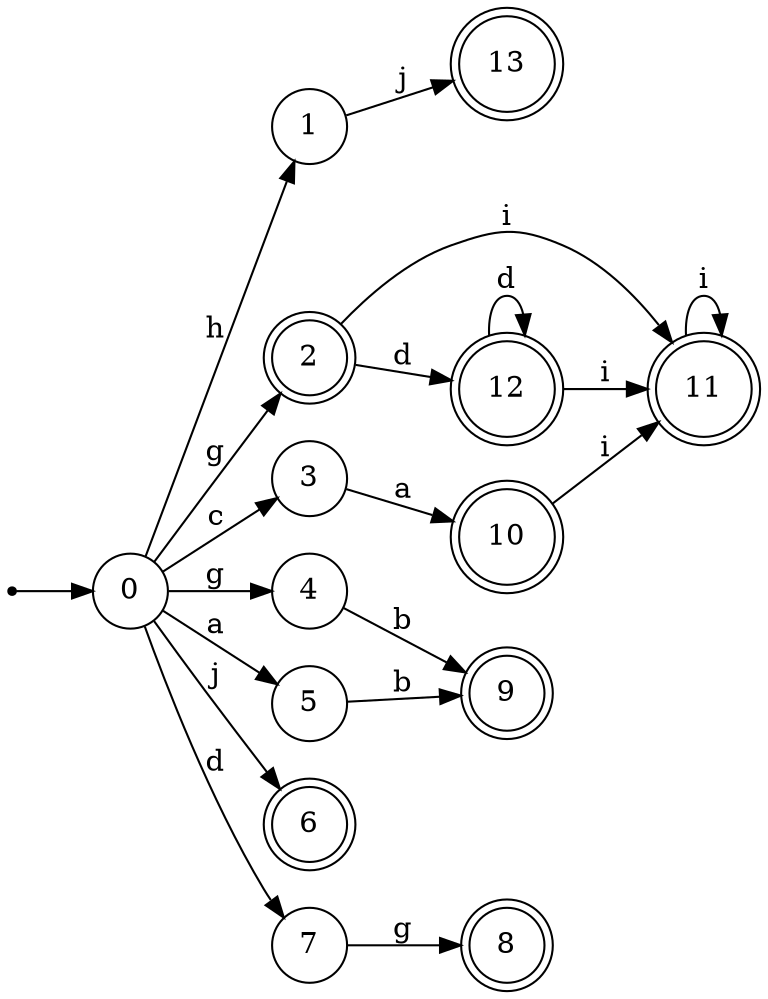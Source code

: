digraph finite_state_machine {
rankdir=LR;
size="20,20";
node [shape = point]; "dummy0"
node [shape = circle]; "0";
"dummy0" -> "0";
node [shape = circle]; "1";
node [shape = doublecircle]; "2";node [shape = circle]; "3";
node [shape = circle]; "4";
node [shape = circle]; "5";
node [shape = doublecircle]; "6";node [shape = circle]; "7";
node [shape = doublecircle]; "8";node [shape = doublecircle]; "9";node [shape = doublecircle]; "10";node [shape = doublecircle]; "11";node [shape = doublecircle]; "12";node [shape = doublecircle]; "13";"0" -> "1" [label = "h"];
 "0" -> "2" [label = "g"];
 "0" -> "4" [label = "g"];
 "0" -> "3" [label = "c"];
 "0" -> "5" [label = "a"];
 "0" -> "6" [label = "j"];
 "0" -> "7" [label = "d"];
 "7" -> "8" [label = "g"];
 "5" -> "9" [label = "b"];
 "4" -> "9" [label = "b"];
 "3" -> "10" [label = "a"];
 "10" -> "11" [label = "i"];
 "11" -> "11" [label = "i"];
 "2" -> "12" [label = "d"];
 "2" -> "11" [label = "i"];
 "12" -> "12" [label = "d"];
 "12" -> "11" [label = "i"];
 "1" -> "13" [label = "j"];
 }
